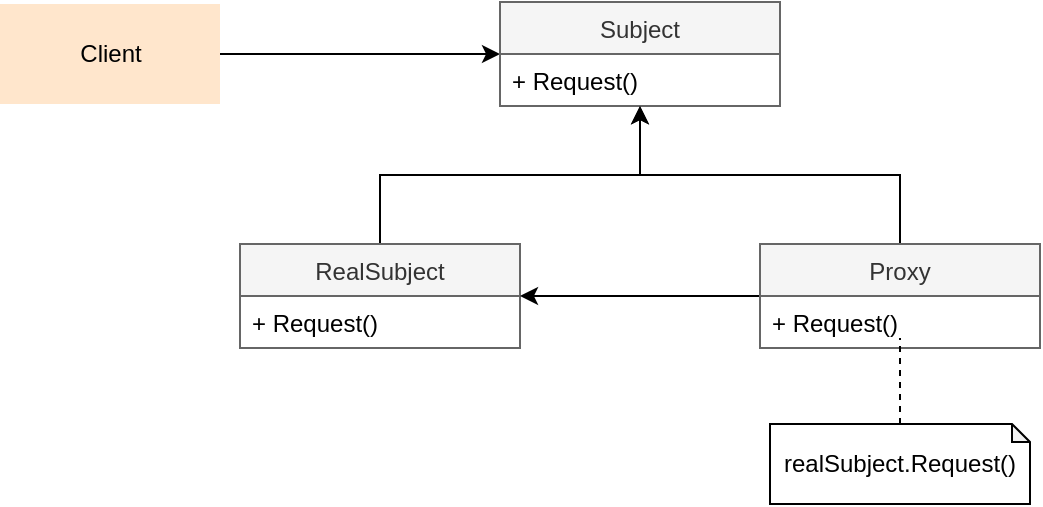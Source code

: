 <mxfile version="10.6.8" type="device"><diagram id="of9r3orJA73amhkaweMT" name="Page-1"><mxGraphModel dx="432" dy="815" grid="1" gridSize="10" guides="1" tooltips="1" connect="1" arrows="1" fold="1" page="1" pageScale="1" pageWidth="827" pageHeight="1169" math="0" shadow="0"><root><mxCell id="0"/><mxCell id="1" parent="0"/><mxCell id="uFIvavFrySxsFLTrzlbU-12" style="edgeStyle=orthogonalEdgeStyle;rounded=0;orthogonalLoop=1;jettySize=auto;html=1;entryX=0;entryY=0.5;entryDx=0;entryDy=0;" edge="1" parent="1" source="uFIvavFrySxsFLTrzlbU-1" target="uFIvavFrySxsFLTrzlbU-2"><mxGeometry relative="1" as="geometry"/></mxCell><mxCell id="uFIvavFrySxsFLTrzlbU-1" value="Client" style="html=1;fillColor=#ffe6cc;strokeColor=none;" vertex="1" parent="1"><mxGeometry x="20" y="180" width="110" height="50" as="geometry"/></mxCell><mxCell id="uFIvavFrySxsFLTrzlbU-2" value="Subject" style="swimlane;fontStyle=0;childLayout=stackLayout;horizontal=1;startSize=26;fillColor=#f5f5f5;horizontalStack=0;resizeParent=1;resizeParentMax=0;resizeLast=0;collapsible=1;marginBottom=0;strokeColor=#666666;fontColor=#333333;" vertex="1" parent="1"><mxGeometry x="270" y="179" width="140" height="52" as="geometry"/></mxCell><mxCell id="uFIvavFrySxsFLTrzlbU-3" value="+ Request()" style="text;strokeColor=none;fillColor=none;align=left;verticalAlign=top;spacingLeft=4;spacingRight=4;overflow=hidden;rotatable=0;points=[[0,0.5],[1,0.5]];portConstraint=eastwest;" vertex="1" parent="uFIvavFrySxsFLTrzlbU-2"><mxGeometry y="26" width="140" height="26" as="geometry"/></mxCell><mxCell id="uFIvavFrySxsFLTrzlbU-15" style="edgeStyle=orthogonalEdgeStyle;rounded=0;orthogonalLoop=1;jettySize=auto;html=1;entryX=0.5;entryY=1;entryDx=0;entryDy=0;entryPerimeter=0;" edge="1" parent="1" source="uFIvavFrySxsFLTrzlbU-6" target="uFIvavFrySxsFLTrzlbU-3"><mxGeometry relative="1" as="geometry"><mxPoint x="338" y="231" as="targetPoint"/></mxGeometry></mxCell><mxCell id="uFIvavFrySxsFLTrzlbU-6" value="RealSubject" style="swimlane;fontStyle=0;childLayout=stackLayout;horizontal=1;startSize=26;fillColor=#f5f5f5;horizontalStack=0;resizeParent=1;resizeParentMax=0;resizeLast=0;collapsible=1;marginBottom=0;strokeColor=#666666;fontColor=#333333;" vertex="1" parent="1"><mxGeometry x="140" y="300" width="140" height="52" as="geometry"/></mxCell><mxCell id="uFIvavFrySxsFLTrzlbU-7" value="+ Request()" style="text;strokeColor=none;fillColor=none;align=left;verticalAlign=top;spacingLeft=4;spacingRight=4;overflow=hidden;rotatable=0;points=[[0,0.5],[1,0.5]];portConstraint=eastwest;" vertex="1" parent="uFIvavFrySxsFLTrzlbU-6"><mxGeometry y="26" width="140" height="26" as="geometry"/></mxCell><mxCell id="uFIvavFrySxsFLTrzlbU-13" style="edgeStyle=orthogonalEdgeStyle;rounded=0;orthogonalLoop=1;jettySize=auto;html=1;entryX=1;entryY=0.5;entryDx=0;entryDy=0;" edge="1" parent="1" source="uFIvavFrySxsFLTrzlbU-8" target="uFIvavFrySxsFLTrzlbU-6"><mxGeometry relative="1" as="geometry"><Array as="points"/></mxGeometry></mxCell><mxCell id="uFIvavFrySxsFLTrzlbU-16" style="rounded=0;orthogonalLoop=1;jettySize=auto;html=1;entryX=0.5;entryY=1.004;entryDx=0;entryDy=0;entryPerimeter=0;edgeStyle=orthogonalEdgeStyle;" edge="1" parent="1" source="uFIvavFrySxsFLTrzlbU-8" target="uFIvavFrySxsFLTrzlbU-3"><mxGeometry relative="1" as="geometry"><mxPoint x="337" y="231" as="targetPoint"/></mxGeometry></mxCell><mxCell id="uFIvavFrySxsFLTrzlbU-8" value="Proxy" style="swimlane;fontStyle=0;childLayout=stackLayout;horizontal=1;startSize=26;fillColor=#f5f5f5;horizontalStack=0;resizeParent=1;resizeParentMax=0;resizeLast=0;collapsible=1;marginBottom=0;strokeColor=#666666;fontColor=#333333;" vertex="1" parent="1"><mxGeometry x="400" y="300" width="140" height="52" as="geometry"/></mxCell><mxCell id="uFIvavFrySxsFLTrzlbU-9" value="+ Request()" style="text;strokeColor=none;fillColor=none;align=left;verticalAlign=top;spacingLeft=4;spacingRight=4;overflow=hidden;rotatable=0;points=[[0,0.5],[1,0.5]];portConstraint=eastwest;" vertex="1" parent="uFIvavFrySxsFLTrzlbU-8"><mxGeometry y="26" width="140" height="26" as="geometry"/></mxCell><mxCell id="uFIvavFrySxsFLTrzlbU-17" style="rounded=0;orthogonalLoop=1;jettySize=auto;html=1;startArrow=none;startFill=0;endArrow=none;endFill=0;dashed=1;exitX=0.5;exitY=0;exitDx=0;exitDy=0;exitPerimeter=0;" edge="1" parent="1" source="uFIvavFrySxsFLTrzlbU-10"><mxGeometry relative="1" as="geometry"><mxPoint x="470" y="385" as="sourcePoint"/><mxPoint x="470" y="347.0" as="targetPoint"/></mxGeometry></mxCell><mxCell id="uFIvavFrySxsFLTrzlbU-10" value="realSubject.Request()" style="shape=note;whiteSpace=wrap;html=1;backgroundOutline=1;darkOpacity=0.05;size=9;" vertex="1" parent="1"><mxGeometry x="405" y="390" width="130" height="40" as="geometry"/></mxCell></root></mxGraphModel></diagram></mxfile>